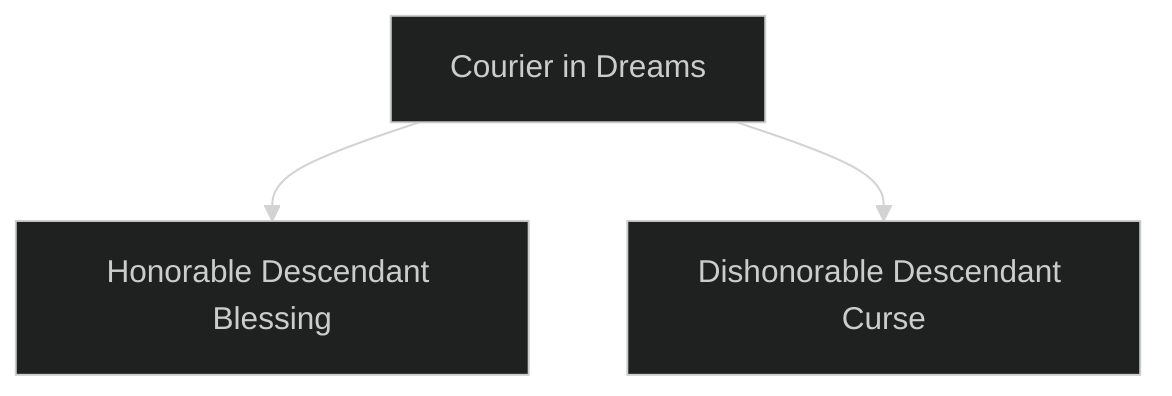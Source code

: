 ---
config:
  theme: dark
---
flowchart TD

    courier_in_dreams[Courier in Dreams]
    click courier_in_dreams callback "
        Courier in Dreams<br>
        <br>
        Cost: 2 motes<br>
        Duration: 50 words<br>
        Type: Simple<br>
        Minimum Compassion: 1<br>
        Minimum Essence: 1<br>
        Prerequisite Charms: None<br>
        <br>
        With this Arcanos, a ghost can send a message to a
        living being through dreams. The ghost can perform this
        Charm from the Underworld, a shadowland or Creation,
        and send the message to a subject anywhere in Creation.
        The message travels instantaneously to the subject’s cur-
        rent location. However, the subject does not receive the
        message until the next time he sleeps (and if that is more
        than eight hours away, the subject does not receive the
        message at all). The ghost may speak up to 50 words to the
        subject, who sees the Charm’s effect as the ghost standing
        and speaking the words to him. This Arcanos does not
        allow for two-way communication — the subject receives
        the ghost’s message but may not send a reply.
        "

    honorable_descendant_blessing[Honorable Descendant Blessing]
    courier_in_dreams --> honorable_descendant_blessing
    click honorable_descendant_blessing callback "
        Honorable Descendant Blessing<br>
        <br>
        Cost: 5 motes<br>
        Duration: One day<br>
        Type: Simple<br>
        Minimum Compassion: 2<br>
        Minimum Essence: 1<br>
        Prerequisite Charms: Courier in Dreams<br>
        <br>
        A ghost can use this Arcanos to send a minor blessing to
        an appropriately pious living descendant. The ghost simply
        speaks the descendant’s name aloud, pictures him and spends
        the necessary Essence, and the subject of the Charm immediately
        receives a three-dice bonus pool that can be used to
        supplement any action at any time in the next day. As the
        Arcanos takes effect, the subject feels a pleasant surge of
        energy and good fortune. These dice can only be used once —
        after the subject of the Charm uses the bonus dice, they are
        gone. This Charm only works on living mortals and Exalts
        who can trace a line of blood descent from the ghost.
        "

    dishonorable_descendant_curse[Dishonorable Descendant Curse]
    courier_in_dreams --> dishonorable_descendant_curse
    click dishonorable_descendant_curse callback "
        Dishonorable Descendant Curse<br>
        <br>
        Cost: 6 motes<br>
        Duration: One hour per success<br>
        Type: Simple<br>
        Minimum Compassion: 3<br>
        Minimum Essence: 2<br>
        Prerequisite Charms: Courier in Dreams<br>
        <br>
        This Arcanos is, in most ways, the opposite of Honorable
        Descendant Blessing. It can only be used on living
        mortals and Exalts who trace a line of blood descent from
        the ghost. It works at any range, however. The ghost must
        simply visualize the target and state his name aloud, and
        the subject feels a dull, throbbing pain throughout the
        duration of the Charm. While the curse is active, the
        subject loses one die from all dice pools. Spend the necessary
        Essence, and roll Compassion + Lore. For every
        success, the curse lasts one hour. The ghost who activates
        the Arcanos may dismiss the curse at any time.
        "